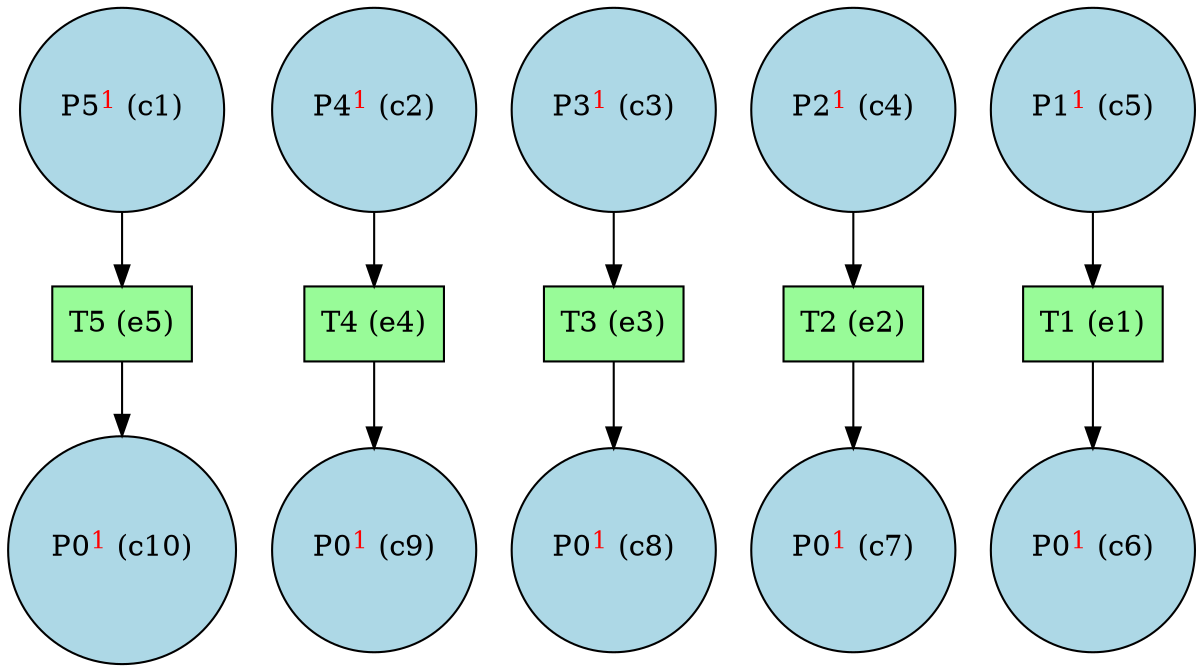 digraph test {
  c1 -> e5;
  c2 -> e4;
  c3 -> e3;
  c4 -> e2;
  c5 -> e1;
  e1 -> c6;
  e2 -> c7;
  e3 -> c8;
  e4 -> c9;
  e5 -> c10;
  c1 [fillcolor=lightblue label= <P5<FONT COLOR="red"><SUP>1</SUP></FONT>&nbsp;(c1)> shape=circle style=filled];
  c2 [fillcolor=lightblue label= <P4<FONT COLOR="red"><SUP>1</SUP></FONT>&nbsp;(c2)> shape=circle style=filled];
  c3 [fillcolor=lightblue label= <P3<FONT COLOR="red"><SUP>1</SUP></FONT>&nbsp;(c3)> shape=circle style=filled];
  c4 [fillcolor=lightblue label= <P2<FONT COLOR="red"><SUP>1</SUP></FONT>&nbsp;(c4)> shape=circle style=filled];
  c5 [fillcolor=lightblue label= <P1<FONT COLOR="red"><SUP>1</SUP></FONT>&nbsp;(c5)> shape=circle style=filled];
  c6 [fillcolor=lightblue label= <P0<FONT COLOR="red"><SUP>1</SUP></FONT>&nbsp;(c6)> shape=circle style=filled];
  c7 [fillcolor=lightblue label= <P0<FONT COLOR="red"><SUP>1</SUP></FONT>&nbsp;(c7)> shape=circle style=filled];
  c8 [fillcolor=lightblue label= <P0<FONT COLOR="red"><SUP>1</SUP></FONT>&nbsp;(c8)> shape=circle style=filled];
  c9 [fillcolor=lightblue label= <P0<FONT COLOR="red"><SUP>1</SUP></FONT>&nbsp;(c9)> shape=circle style=filled];
  c10 [fillcolor=lightblue label= <P0<FONT COLOR="red"><SUP>1</SUP></FONT>&nbsp;(c10)> shape=circle style=filled];
  e1 [fillcolor=palegreen label="T1 (e1)" shape=box style=filled];
  e2 [fillcolor=palegreen label="T2 (e2)" shape=box style=filled];
  e3 [fillcolor=palegreen label="T3 (e3)" shape=box style=filled];
  e4 [fillcolor=palegreen label="T4 (e4)" shape=box style=filled];
  e5 [fillcolor=palegreen label="T5 (e5)" shape=box style=filled];
}
